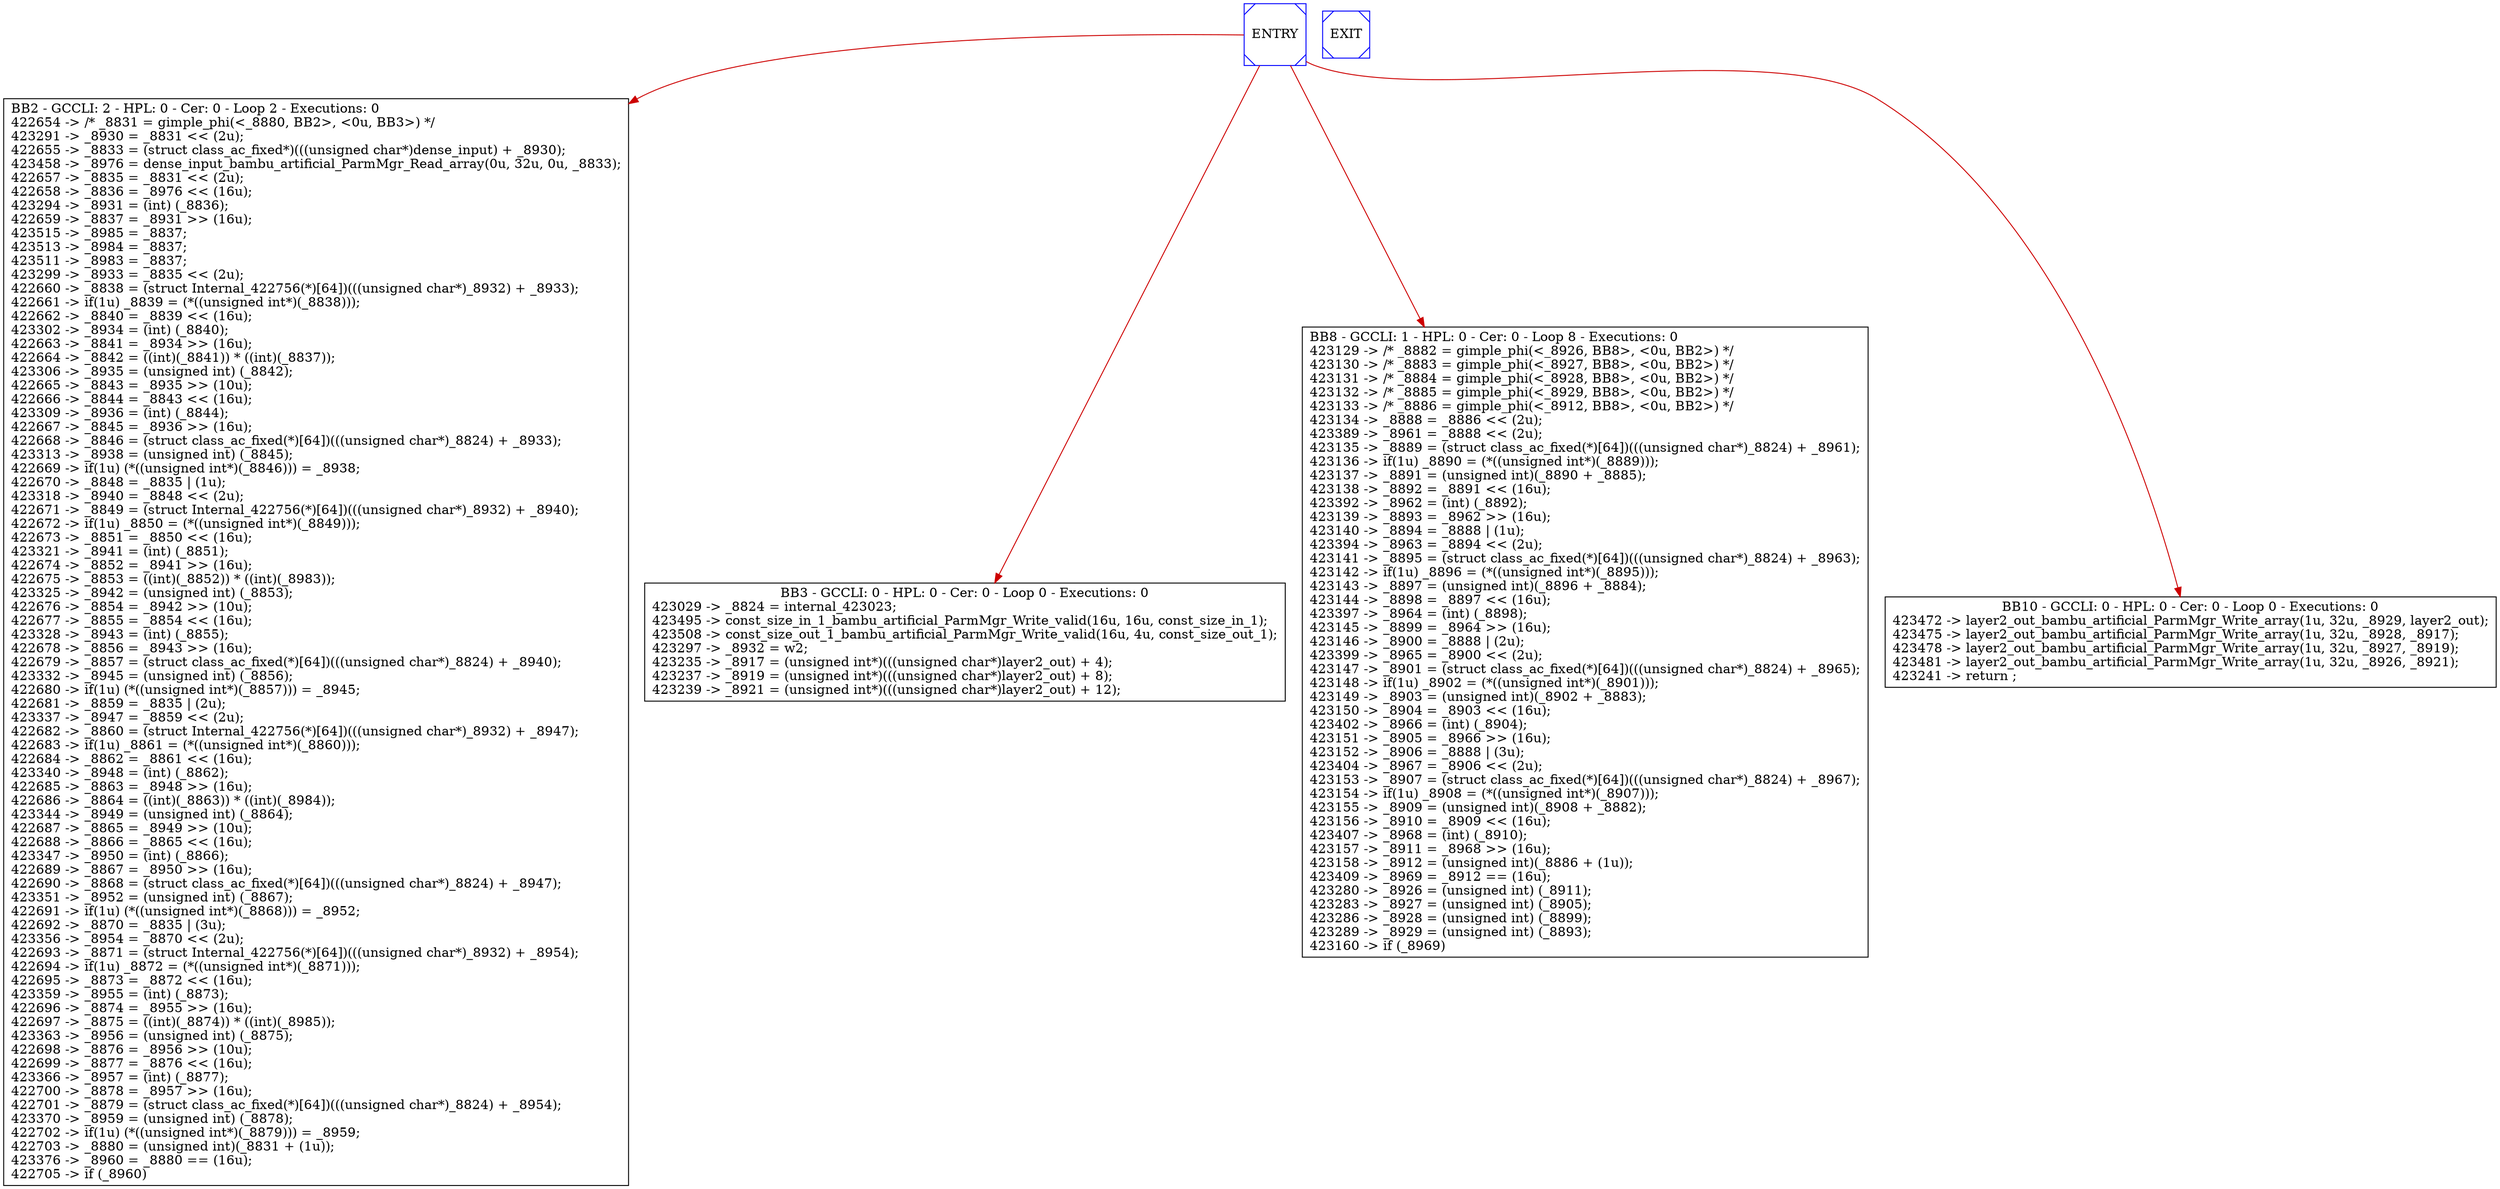 digraph G {
0[color=blue,shape=Msquare, label="ENTRY"];
1[color=blue,shape=Msquare, label="EXIT"];
2[shape=box, label="BB2 - GCCLI: 2 - HPL: 0 - Cer: 0 - Loop 2 - Executions: 0\l422654 -> /* _8831 = gimple_phi(<_8880, BB2>, <0u, BB3>) */\l423291 -> _8930 = _8831 << (2u);\l422655 -> _8833 = (struct class_ac_fixed*)(((unsigned char*)dense_input) + _8930);\l423458 -> _8976 = dense_input_bambu_artificial_ParmMgr_Read_array(0u, 32u, 0u, _8833);\l422657 -> _8835 = _8831 << (2u);\l422658 -> _8836 = _8976 << (16u);\l423294 -> _8931 = (int) (_8836);\l422659 -> _8837 = _8931 >> (16u);\l423515 -> _8985 = _8837;\l423513 -> _8984 = _8837;\l423511 -> _8983 = _8837;\l423299 -> _8933 = _8835 << (2u);\l422660 -> _8838 = (struct Internal_422756(*)[64])(((unsigned char*)_8932) + _8933);\l422661 -> if(1u) _8839 = (*((unsigned int*)(_8838)));\l422662 -> _8840 = _8839 << (16u);\l423302 -> _8934 = (int) (_8840);\l422663 -> _8841 = _8934 >> (16u);\l422664 -> _8842 = ((int)(_8841)) * ((int)(_8837));\l423306 -> _8935 = (unsigned int) (_8842);\l422665 -> _8843 = _8935 >> (10u);\l422666 -> _8844 = _8843 << (16u);\l423309 -> _8936 = (int) (_8844);\l422667 -> _8845 = _8936 >> (16u);\l422668 -> _8846 = (struct class_ac_fixed(*)[64])(((unsigned char*)_8824) + _8933);\l423313 -> _8938 = (unsigned int) (_8845);\l422669 -> if(1u) (*((unsigned int*)(_8846))) = _8938;\l422670 -> _8848 = _8835 | (1u);\l423318 -> _8940 = _8848 << (2u);\l422671 -> _8849 = (struct Internal_422756(*)[64])(((unsigned char*)_8932) + _8940);\l422672 -> if(1u) _8850 = (*((unsigned int*)(_8849)));\l422673 -> _8851 = _8850 << (16u);\l423321 -> _8941 = (int) (_8851);\l422674 -> _8852 = _8941 >> (16u);\l422675 -> _8853 = ((int)(_8852)) * ((int)(_8983));\l423325 -> _8942 = (unsigned int) (_8853);\l422676 -> _8854 = _8942 >> (10u);\l422677 -> _8855 = _8854 << (16u);\l423328 -> _8943 = (int) (_8855);\l422678 -> _8856 = _8943 >> (16u);\l422679 -> _8857 = (struct class_ac_fixed(*)[64])(((unsigned char*)_8824) + _8940);\l423332 -> _8945 = (unsigned int) (_8856);\l422680 -> if(1u) (*((unsigned int*)(_8857))) = _8945;\l422681 -> _8859 = _8835 | (2u);\l423337 -> _8947 = _8859 << (2u);\l422682 -> _8860 = (struct Internal_422756(*)[64])(((unsigned char*)_8932) + _8947);\l422683 -> if(1u) _8861 = (*((unsigned int*)(_8860)));\l422684 -> _8862 = _8861 << (16u);\l423340 -> _8948 = (int) (_8862);\l422685 -> _8863 = _8948 >> (16u);\l422686 -> _8864 = ((int)(_8863)) * ((int)(_8984));\l423344 -> _8949 = (unsigned int) (_8864);\l422687 -> _8865 = _8949 >> (10u);\l422688 -> _8866 = _8865 << (16u);\l423347 -> _8950 = (int) (_8866);\l422689 -> _8867 = _8950 >> (16u);\l422690 -> _8868 = (struct class_ac_fixed(*)[64])(((unsigned char*)_8824) + _8947);\l423351 -> _8952 = (unsigned int) (_8867);\l422691 -> if(1u) (*((unsigned int*)(_8868))) = _8952;\l422692 -> _8870 = _8835 | (3u);\l423356 -> _8954 = _8870 << (2u);\l422693 -> _8871 = (struct Internal_422756(*)[64])(((unsigned char*)_8932) + _8954);\l422694 -> if(1u) _8872 = (*((unsigned int*)(_8871)));\l422695 -> _8873 = _8872 << (16u);\l423359 -> _8955 = (int) (_8873);\l422696 -> _8874 = _8955 >> (16u);\l422697 -> _8875 = ((int)(_8874)) * ((int)(_8985));\l423363 -> _8956 = (unsigned int) (_8875);\l422698 -> _8876 = _8956 >> (10u);\l422699 -> _8877 = _8876 << (16u);\l423366 -> _8957 = (int) (_8877);\l422700 -> _8878 = _8957 >> (16u);\l422701 -> _8879 = (struct class_ac_fixed(*)[64])(((unsigned char*)_8824) + _8954);\l423370 -> _8959 = (unsigned int) (_8878);\l422702 -> if(1u) (*((unsigned int*)(_8879))) = _8959;\l422703 -> _8880 = (unsigned int)(_8831 + (1u));\l423376 -> _8960 = _8880 == (16u);\l422705 -> if (_8960)\l"];
3[shape=box, label="BB3 - GCCLI: 0 - HPL: 0 - Cer: 0 - Loop 0 - Executions: 0\n423029 -> _8824 = internal_423023;\l423495 -> const_size_in_1_bambu_artificial_ParmMgr_Write_valid(16u, 16u, const_size_in_1);\l423508 -> const_size_out_1_bambu_artificial_ParmMgr_Write_valid(16u, 4u, const_size_out_1);\l423297 -> _8932 = w2;\l423235 -> _8917 = (unsigned int*)(((unsigned char*)layer2_out) + 4);\l423237 -> _8919 = (unsigned int*)(((unsigned char*)layer2_out) + 8);\l423239 -> _8921 = (unsigned int*)(((unsigned char*)layer2_out) + 12);\l"];
4[shape=box, label="BB8 - GCCLI: 1 - HPL: 0 - Cer: 0 - Loop 8 - Executions: 0\l423129 -> /* _8882 = gimple_phi(<_8926, BB8>, <0u, BB2>) */\l423130 -> /* _8883 = gimple_phi(<_8927, BB8>, <0u, BB2>) */\l423131 -> /* _8884 = gimple_phi(<_8928, BB8>, <0u, BB2>) */\l423132 -> /* _8885 = gimple_phi(<_8929, BB8>, <0u, BB2>) */\l423133 -> /* _8886 = gimple_phi(<_8912, BB8>, <0u, BB2>) */\l423134 -> _8888 = _8886 << (2u);\l423389 -> _8961 = _8888 << (2u);\l423135 -> _8889 = (struct class_ac_fixed(*)[64])(((unsigned char*)_8824) + _8961);\l423136 -> if(1u) _8890 = (*((unsigned int*)(_8889)));\l423137 -> _8891 = (unsigned int)(_8890 + _8885);\l423138 -> _8892 = _8891 << (16u);\l423392 -> _8962 = (int) (_8892);\l423139 -> _8893 = _8962 >> (16u);\l423140 -> _8894 = _8888 | (1u);\l423394 -> _8963 = _8894 << (2u);\l423141 -> _8895 = (struct class_ac_fixed(*)[64])(((unsigned char*)_8824) + _8963);\l423142 -> if(1u) _8896 = (*((unsigned int*)(_8895)));\l423143 -> _8897 = (unsigned int)(_8896 + _8884);\l423144 -> _8898 = _8897 << (16u);\l423397 -> _8964 = (int) (_8898);\l423145 -> _8899 = _8964 >> (16u);\l423146 -> _8900 = _8888 | (2u);\l423399 -> _8965 = _8900 << (2u);\l423147 -> _8901 = (struct class_ac_fixed(*)[64])(((unsigned char*)_8824) + _8965);\l423148 -> if(1u) _8902 = (*((unsigned int*)(_8901)));\l423149 -> _8903 = (unsigned int)(_8902 + _8883);\l423150 -> _8904 = _8903 << (16u);\l423402 -> _8966 = (int) (_8904);\l423151 -> _8905 = _8966 >> (16u);\l423152 -> _8906 = _8888 | (3u);\l423404 -> _8967 = _8906 << (2u);\l423153 -> _8907 = (struct class_ac_fixed(*)[64])(((unsigned char*)_8824) + _8967);\l423154 -> if(1u) _8908 = (*((unsigned int*)(_8907)));\l423155 -> _8909 = (unsigned int)(_8908 + _8882);\l423156 -> _8910 = _8909 << (16u);\l423407 -> _8968 = (int) (_8910);\l423157 -> _8911 = _8968 >> (16u);\l423158 -> _8912 = (unsigned int)(_8886 + (1u));\l423409 -> _8969 = _8912 == (16u);\l423280 -> _8926 = (unsigned int) (_8911);\l423283 -> _8927 = (unsigned int) (_8905);\l423286 -> _8928 = (unsigned int) (_8899);\l423289 -> _8929 = (unsigned int) (_8893);\l423160 -> if (_8969)\l"];
5[shape=box, label="BB10 - GCCLI: 0 - HPL: 0 - Cer: 0 - Loop 0 - Executions: 0\n423472 -> layer2_out_bambu_artificial_ParmMgr_Write_array(1u, 32u, _8929, layer2_out);\l423475 -> layer2_out_bambu_artificial_ParmMgr_Write_array(1u, 32u, _8928, _8917);\l423478 -> layer2_out_bambu_artificial_ParmMgr_Write_array(1u, 32u, _8927, _8919);\l423481 -> layer2_out_bambu_artificial_ParmMgr_Write_array(1u, 32u, _8926, _8921);\l423241 -> return ;\l"];
0->3 [fontcolor=blue, color=red3];
0->2 [fontcolor=blue, color=red3];
0->4 [fontcolor=blue, color=red3];
0->5 [fontcolor=blue, color=red3];
}
